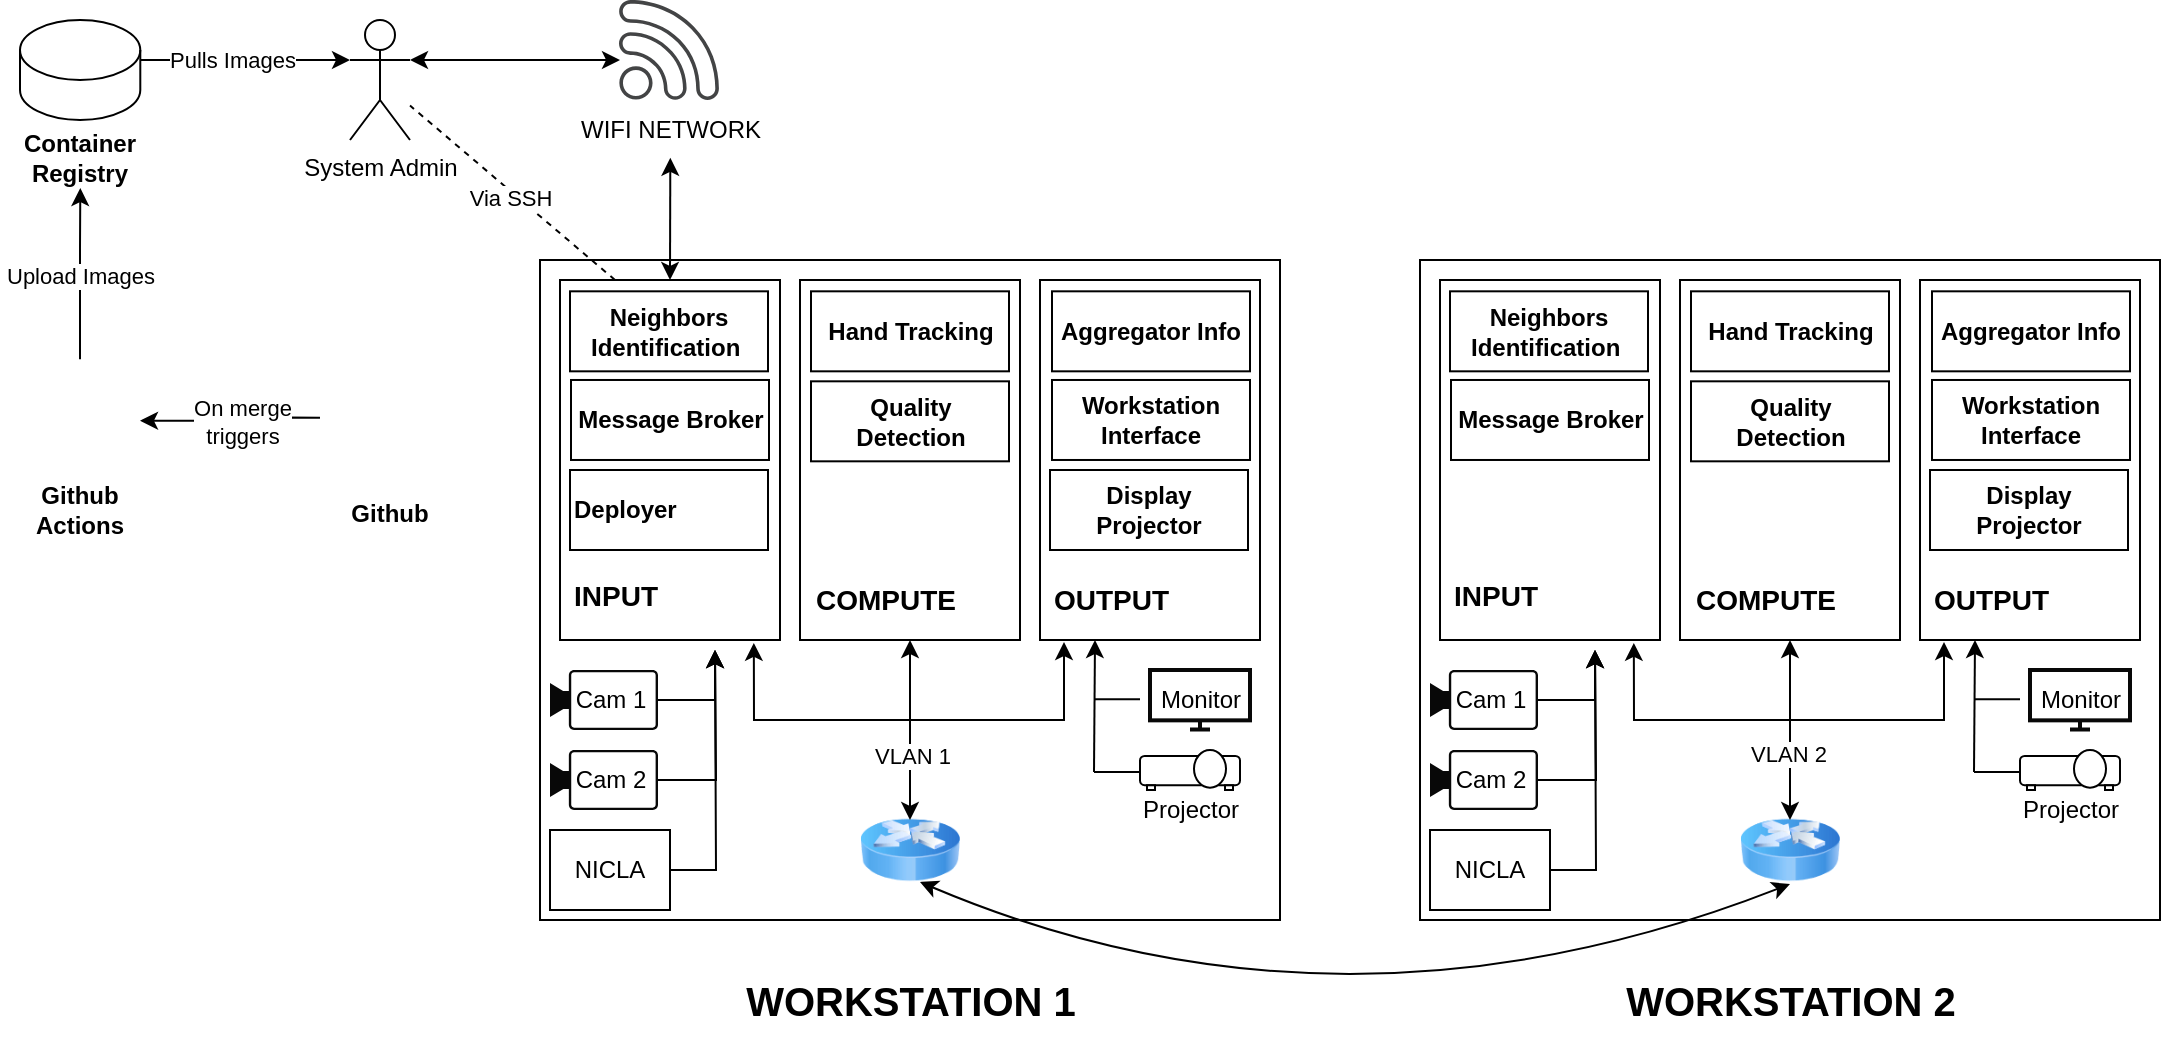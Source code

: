 <mxfile version="26.1.0">
  <diagram name="Page-1" id="fSu1nvBmL-WLOgnBngZi">
    <mxGraphModel dx="2759" dy="2309" grid="1" gridSize="10" guides="1" tooltips="1" connect="1" arrows="1" fold="1" page="1" pageScale="1" pageWidth="850" pageHeight="1100" math="0" shadow="0">
      <root>
        <mxCell id="0" />
        <mxCell id="1" parent="0" />
        <mxCell id="gEsfyHYxPAKIMErTJ0Sl-6" value="" style="rounded=0;whiteSpace=wrap;html=1;align=left;" parent="1" vertex="1">
          <mxGeometry x="120" y="120" width="370" height="330" as="geometry" />
        </mxCell>
        <mxCell id="gEsfyHYxPAKIMErTJ0Sl-7" value="" style="rounded=0;whiteSpace=wrap;html=1;" parent="1" vertex="1">
          <mxGeometry x="130" y="130" width="110" height="180" as="geometry" />
        </mxCell>
        <mxCell id="gEsfyHYxPAKIMErTJ0Sl-8" value="" style="rounded=0;whiteSpace=wrap;html=1;" parent="1" vertex="1">
          <mxGeometry x="250" y="130" width="110" height="180" as="geometry" />
        </mxCell>
        <mxCell id="gEsfyHYxPAKIMErTJ0Sl-9" value="" style="rounded=0;whiteSpace=wrap;html=1;" parent="1" vertex="1">
          <mxGeometry x="370" y="130" width="110" height="180" as="geometry" />
        </mxCell>
        <mxCell id="gEsfyHYxPAKIMErTJ0Sl-16" value="" style="shape=image;verticalLabelPosition=bottom;labelBackgroundColor=default;verticalAlign=top;aspect=fixed;imageAspect=0;image=https://231webdev.com/wp-content/uploads/2015/05/RaspberryPi-logo.png;" parent="1" vertex="1">
          <mxGeometry x="454" y="277.21" width="20" height="25.59" as="geometry" />
        </mxCell>
        <mxCell id="gEsfyHYxPAKIMErTJ0Sl-17" value="" style="shape=image;verticalLabelPosition=bottom;labelBackgroundColor=default;verticalAlign=top;aspect=fixed;imageAspect=0;image=https://231webdev.com/wp-content/uploads/2015/05/RaspberryPi-logo.png;" parent="1" vertex="1">
          <mxGeometry x="214" y="275.0" width="20" height="25.59" as="geometry" />
        </mxCell>
        <mxCell id="gEsfyHYxPAKIMErTJ0Sl-19" value="" style="shape=image;verticalLabelPosition=bottom;labelBackgroundColor=default;verticalAlign=top;aspect=fixed;imageAspect=0;image=https://www.mouser.com/images/suppliers/logos/google-coral.png;" parent="1" vertex="1">
          <mxGeometry x="332.28" y="285" width="22.22" height="10" as="geometry" />
        </mxCell>
        <mxCell id="gEsfyHYxPAKIMErTJ0Sl-25" style="edgeStyle=orthogonalEdgeStyle;rounded=0;orthogonalLoop=1;jettySize=auto;html=1;exitX=1;exitY=0.5;exitDx=0;exitDy=0;exitPerimeter=0;entryX=0.75;entryY=1;entryDx=0;entryDy=0;" parent="1" source="gEsfyHYxPAKIMErTJ0Sl-20" edge="1">
          <mxGeometry relative="1" as="geometry">
            <mxPoint x="207.5" y="315" as="targetPoint" />
          </mxGeometry>
        </mxCell>
        <mxCell id="gEsfyHYxPAKIMErTJ0Sl-20" value="" style="points=[[0,0.5,0],[0.19,0.02,0],[0.59,0,0],[0.985,0.02,0],[1,0.5,0],[0.985,0.98,0],[0.59,1,0],[0.19,0.98,0]];verticalLabelPosition=bottom;sketch=0;html=1;verticalAlign=top;aspect=fixed;align=center;pointerEvents=1;shape=mxgraph.cisco19.camera;fillColor=#080808;strokeColor=none;" parent="1" vertex="1">
          <mxGeometry x="125" y="365" width="54" height="30" as="geometry" />
        </mxCell>
        <mxCell id="gEsfyHYxPAKIMErTJ0Sl-26" style="edgeStyle=orthogonalEdgeStyle;rounded=0;orthogonalLoop=1;jettySize=auto;html=1;exitX=1;exitY=0.5;exitDx=0;exitDy=0;exitPerimeter=0;entryX=0.75;entryY=1;entryDx=0;entryDy=0;" parent="1" source="gEsfyHYxPAKIMErTJ0Sl-21" edge="1">
          <mxGeometry relative="1" as="geometry">
            <mxPoint x="207.5" y="315" as="targetPoint" />
          </mxGeometry>
        </mxCell>
        <mxCell id="gEsfyHYxPAKIMErTJ0Sl-21" value="" style="points=[[0,0.5,0],[0.19,0.02,0],[0.59,0,0],[0.985,0.02,0],[1,0.5,0],[0.985,0.98,0],[0.59,1,0],[0.19,0.98,0]];verticalLabelPosition=bottom;sketch=0;html=1;verticalAlign=top;aspect=fixed;align=center;pointerEvents=1;shape=mxgraph.cisco19.camera;fillColor=#080808;strokeColor=none;" parent="1" vertex="1">
          <mxGeometry x="125" y="325" width="54" height="30" as="geometry" />
        </mxCell>
        <mxCell id="gEsfyHYxPAKIMErTJ0Sl-23" style="edgeStyle=orthogonalEdgeStyle;rounded=0;orthogonalLoop=1;jettySize=auto;html=1;exitX=1;exitY=0.5;exitDx=0;exitDy=0;entryX=0.75;entryY=1;entryDx=0;entryDy=0;" parent="1" source="gEsfyHYxPAKIMErTJ0Sl-22" edge="1">
          <mxGeometry relative="1" as="geometry">
            <mxPoint x="207.5" y="315" as="targetPoint" />
          </mxGeometry>
        </mxCell>
        <mxCell id="gEsfyHYxPAKIMErTJ0Sl-22" value="NICLA" style="rounded=0;whiteSpace=wrap;html=1;" parent="1" vertex="1">
          <mxGeometry x="125" y="405" width="60" height="40" as="geometry" />
        </mxCell>
        <mxCell id="gEsfyHYxPAKIMErTJ0Sl-34" value="&lt;b&gt;&lt;font style=&quot;font-size: 20px;&quot;&gt;WORKSTATION 1&lt;/font&gt;&lt;/b&gt;" style="text;html=1;align=center;verticalAlign=middle;resizable=0;points=[];autosize=1;strokeColor=none;fillColor=none;" parent="1" vertex="1">
          <mxGeometry x="210" y="470" width="190" height="40" as="geometry" />
        </mxCell>
        <mxCell id="gEsfyHYxPAKIMErTJ0Sl-35" value="Cam 1" style="text;html=1;align=center;verticalAlign=middle;resizable=0;points=[];autosize=1;strokeColor=none;fillColor=none;" parent="1" vertex="1">
          <mxGeometry x="125" y="324.75" width="60" height="30" as="geometry" />
        </mxCell>
        <mxCell id="gEsfyHYxPAKIMErTJ0Sl-36" value="Cam 2" style="text;html=1;align=center;verticalAlign=middle;resizable=0;points=[];autosize=1;strokeColor=none;fillColor=none;" parent="1" vertex="1">
          <mxGeometry x="125" y="365" width="60" height="30" as="geometry" />
        </mxCell>
        <mxCell id="gEsfyHYxPAKIMErTJ0Sl-115" value="&lt;b&gt;&lt;font style=&quot;font-size: 14px;&quot;&gt;INPUT&lt;/font&gt;&lt;/b&gt;" style="text;html=1;align=left;verticalAlign=middle;whiteSpace=wrap;rounded=0;" parent="1" vertex="1">
          <mxGeometry x="135" y="272.79" width="70" height="30" as="geometry" />
        </mxCell>
        <mxCell id="gEsfyHYxPAKIMErTJ0Sl-116" value="&lt;b&gt;&lt;font style=&quot;font-size: 14px;&quot;&gt;COMPUTE&lt;/font&gt;&lt;/b&gt;" style="text;html=1;align=left;verticalAlign=middle;whiteSpace=wrap;rounded=0;" parent="1" vertex="1">
          <mxGeometry x="255.5" y="275" width="75.5" height="30" as="geometry" />
        </mxCell>
        <mxCell id="gEsfyHYxPAKIMErTJ0Sl-117" value="&lt;b&gt;&lt;font style=&quot;font-size: 14px;&quot;&gt;OUTPUT&lt;/font&gt;&lt;/b&gt;" style="text;html=1;align=left;verticalAlign=middle;whiteSpace=wrap;rounded=0;" parent="1" vertex="1">
          <mxGeometry x="375" y="275" width="80" height="30" as="geometry" />
        </mxCell>
        <mxCell id="gEsfyHYxPAKIMErTJ0Sl-120" value="&lt;b&gt;Neighbors Identification&amp;nbsp;&lt;/b&gt;" style="rounded=0;whiteSpace=wrap;html=1;" parent="1" vertex="1">
          <mxGeometry x="135" y="135.66" width="99" height="40" as="geometry" />
        </mxCell>
        <mxCell id="gEsfyHYxPAKIMErTJ0Sl-122" value="&lt;b&gt;&lt;font&gt;Hand Tracking&lt;/font&gt;&lt;/b&gt;" style="rounded=0;whiteSpace=wrap;html=1;" parent="1" vertex="1">
          <mxGeometry x="255.5" y="135.66" width="99" height="40" as="geometry" />
        </mxCell>
        <mxCell id="gEsfyHYxPAKIMErTJ0Sl-123" value="&lt;b&gt;Workstation Interface&lt;/b&gt;" style="rounded=0;whiteSpace=wrap;html=1;" parent="1" vertex="1">
          <mxGeometry x="376" y="179.99" width="99" height="40" as="geometry" />
        </mxCell>
        <mxCell id="gEsfyHYxPAKIMErTJ0Sl-180" style="edgeStyle=orthogonalEdgeStyle;rounded=0;orthogonalLoop=1;jettySize=auto;html=1;exitX=0;exitY=0.5;exitDx=0;exitDy=0;entryX=1;entryY=0.5;entryDx=0;entryDy=0;" parent="1" source="gEsfyHYxPAKIMErTJ0Sl-174" edge="1" target="gEsfyHYxPAKIMErTJ0Sl-164">
          <mxGeometry relative="1" as="geometry">
            <mxPoint x="-20" y="274.34" as="targetPoint" />
            <Array as="points">
              <mxPoint x="-5" y="198.34" />
              <mxPoint x="-5" y="200.34" />
              <mxPoint x="-80" y="200.34" />
            </Array>
          </mxGeometry>
        </mxCell>
        <mxCell id="gEsfyHYxPAKIMErTJ0Sl-181" value="On merge&lt;div&gt;triggers&lt;/div&gt;" style="edgeLabel;html=1;align=center;verticalAlign=middle;resizable=0;points=[];" parent="gEsfyHYxPAKIMErTJ0Sl-180" vertex="1" connectable="0">
          <mxGeometry x="-0.122" relative="1" as="geometry">
            <mxPoint as="offset" />
          </mxGeometry>
        </mxCell>
        <mxCell id="gEsfyHYxPAKIMErTJ0Sl-182" style="edgeStyle=orthogonalEdgeStyle;rounded=0;orthogonalLoop=1;jettySize=auto;html=1;exitX=0.5;exitY=0;exitDx=0;exitDy=0;entryX=0.5;entryY=1;entryDx=0;entryDy=0;" parent="1" source="gEsfyHYxPAKIMErTJ0Sl-164" target="gEsfyHYxPAKIMErTJ0Sl-178" edge="1">
          <mxGeometry relative="1" as="geometry">
            <Array as="points">
              <mxPoint x="-110" y="114.34" />
              <mxPoint x="-110" y="114.34" />
            </Array>
          </mxGeometry>
        </mxCell>
        <mxCell id="gEsfyHYxPAKIMErTJ0Sl-183" value="Upload Images" style="edgeLabel;html=1;align=center;verticalAlign=middle;resizable=0;points=[];" parent="gEsfyHYxPAKIMErTJ0Sl-182" vertex="1" connectable="0">
          <mxGeometry x="0.101" y="1" relative="1" as="geometry">
            <mxPoint x="1" y="5" as="offset" />
          </mxGeometry>
        </mxCell>
        <mxCell id="FbwTpNLZBk-BrfY8ni0u-1" value="" style="image;html=1;image=img/lib/clip_art/networking/Router_Icon_128x128.png" vertex="1" parent="1">
          <mxGeometry x="280" y="385" width="50" height="60" as="geometry" />
        </mxCell>
        <mxCell id="FbwTpNLZBk-BrfY8ni0u-4" value="&lt;b&gt;Quality Detection&lt;/b&gt;" style="rounded=0;whiteSpace=wrap;html=1;" vertex="1" parent="1">
          <mxGeometry x="255.5" y="180.66" width="99" height="40" as="geometry" />
        </mxCell>
        <mxCell id="FbwTpNLZBk-BrfY8ni0u-5" value="&lt;b&gt;Display Projector&lt;/b&gt;" style="rounded=0;whiteSpace=wrap;html=1;" vertex="1" parent="1">
          <mxGeometry x="375" y="225" width="99" height="40" as="geometry" />
        </mxCell>
        <mxCell id="FbwTpNLZBk-BrfY8ni0u-6" value="&lt;b&gt;Aggregator Info&lt;br&gt;&lt;/b&gt;" style="rounded=0;whiteSpace=wrap;html=1;" vertex="1" parent="1">
          <mxGeometry x="376" y="135.66" width="99" height="40" as="geometry" />
        </mxCell>
        <mxCell id="FbwTpNLZBk-BrfY8ni0u-7" value="" style="group" vertex="1" connectable="0" parent="1">
          <mxGeometry x="410" y="365" width="70" height="45" as="geometry" />
        </mxCell>
        <mxCell id="gEsfyHYxPAKIMErTJ0Sl-29" value="" style="fontColor=#0066CC;verticalAlign=top;verticalLabelPosition=bottom;labelPosition=center;align=center;html=1;outlineConnect=0;fillColor=default;strokeColor=default;gradientColor=none;gradientDirection=north;strokeWidth=10;shape=mxgraph.networks.video_projector;perimeterSpacing=0;" parent="FbwTpNLZBk-BrfY8ni0u-7" vertex="1">
          <mxGeometry x="10" width="50" height="20" as="geometry" />
        </mxCell>
        <mxCell id="gEsfyHYxPAKIMErTJ0Sl-38" value="Projector" style="text;html=1;align=center;verticalAlign=middle;resizable=0;points=[];autosize=1;strokeColor=none;fillColor=none;" parent="FbwTpNLZBk-BrfY8ni0u-7" vertex="1">
          <mxGeometry y="15" width="70" height="30" as="geometry" />
        </mxCell>
        <mxCell id="FbwTpNLZBk-BrfY8ni0u-8" value="" style="group" vertex="1" connectable="0" parent="1">
          <mxGeometry x="419.85" y="324.75" width="60" height="30" as="geometry" />
        </mxCell>
        <mxCell id="gEsfyHYxPAKIMErTJ0Sl-28" value="" style="html=1;verticalLabelPosition=bottom;align=center;labelBackgroundColor=#ffffff;verticalAlign=top;strokeWidth=2;strokeColor=#080808;shadow=0;dashed=0;shape=mxgraph.ios7.icons.monitor;fillColor=default;" parent="FbwTpNLZBk-BrfY8ni0u-8" vertex="1">
          <mxGeometry x="5.15" y="0.25" width="50" height="29.75" as="geometry" />
        </mxCell>
        <mxCell id="gEsfyHYxPAKIMErTJ0Sl-37" value="Monitor" style="text;html=1;align=center;verticalAlign=middle;resizable=0;points=[];autosize=1;strokeColor=none;fillColor=none;" parent="FbwTpNLZBk-BrfY8ni0u-8" vertex="1">
          <mxGeometry width="60" height="30" as="geometry" />
        </mxCell>
        <mxCell id="FbwTpNLZBk-BrfY8ni0u-9" value="&lt;b&gt;Message Broker&lt;/b&gt;" style="rounded=0;whiteSpace=wrap;html=1;" vertex="1" parent="1">
          <mxGeometry x="135.5" y="179.99" width="99" height="40" as="geometry" />
        </mxCell>
        <mxCell id="FbwTpNLZBk-BrfY8ni0u-11" value="" style="endArrow=classic;html=1;rounded=0;entryX=0.25;entryY=1;entryDx=0;entryDy=0;" edge="1" parent="1" target="gEsfyHYxPAKIMErTJ0Sl-9">
          <mxGeometry width="50" height="50" relative="1" as="geometry">
            <mxPoint x="397" y="376" as="sourcePoint" />
            <mxPoint x="400" y="370" as="targetPoint" />
          </mxGeometry>
        </mxCell>
        <mxCell id="FbwTpNLZBk-BrfY8ni0u-12" value="" style="endArrow=none;html=1;rounded=0;" edge="1" parent="1">
          <mxGeometry width="50" height="50" relative="1" as="geometry">
            <mxPoint x="420" y="376" as="sourcePoint" />
            <mxPoint x="397" y="376" as="targetPoint" />
          </mxGeometry>
        </mxCell>
        <mxCell id="FbwTpNLZBk-BrfY8ni0u-13" value="" style="endArrow=none;html=1;rounded=0;" edge="1" parent="1">
          <mxGeometry width="50" height="50" relative="1" as="geometry">
            <mxPoint x="420" y="339.67" as="sourcePoint" />
            <mxPoint x="397" y="339.67" as="targetPoint" />
          </mxGeometry>
        </mxCell>
        <mxCell id="FbwTpNLZBk-BrfY8ni0u-16" value="" style="endArrow=classic;startArrow=classic;html=1;rounded=0;entryX=0.5;entryY=1;entryDx=0;entryDy=0;" edge="1" parent="1" target="gEsfyHYxPAKIMErTJ0Sl-8">
          <mxGeometry width="50" height="50" relative="1" as="geometry">
            <mxPoint x="305" y="400" as="sourcePoint" />
            <mxPoint x="360" y="470" as="targetPoint" />
          </mxGeometry>
        </mxCell>
        <mxCell id="FbwTpNLZBk-BrfY8ni0u-71" value="VLAN 1" style="edgeLabel;html=1;align=center;verticalAlign=middle;resizable=0;points=[];" vertex="1" connectable="0" parent="FbwTpNLZBk-BrfY8ni0u-16">
          <mxGeometry x="-0.278" y="-1" relative="1" as="geometry">
            <mxPoint as="offset" />
          </mxGeometry>
        </mxCell>
        <mxCell id="FbwTpNLZBk-BrfY8ni0u-17" value="" style="endArrow=classic;html=1;rounded=0;entryX=0.881;entryY=1.008;entryDx=0;entryDy=0;entryPerimeter=0;" edge="1" parent="1" target="gEsfyHYxPAKIMErTJ0Sl-7">
          <mxGeometry width="50" height="50" relative="1" as="geometry">
            <mxPoint x="305" y="350" as="sourcePoint" />
            <mxPoint x="330" y="500" as="targetPoint" />
            <Array as="points">
              <mxPoint x="227" y="350" />
            </Array>
          </mxGeometry>
        </mxCell>
        <mxCell id="FbwTpNLZBk-BrfY8ni0u-18" value="" style="endArrow=classic;html=1;rounded=0;entryX=0.881;entryY=1.008;entryDx=0;entryDy=0;entryPerimeter=0;" edge="1" parent="1">
          <mxGeometry width="50" height="50" relative="1" as="geometry">
            <mxPoint x="304" y="350" as="sourcePoint" />
            <mxPoint x="382" y="311" as="targetPoint" />
            <Array as="points">
              <mxPoint x="382" y="350" />
            </Array>
          </mxGeometry>
        </mxCell>
        <mxCell id="FbwTpNLZBk-BrfY8ni0u-20" value="" style="rounded=0;whiteSpace=wrap;html=1;align=left;" vertex="1" parent="1">
          <mxGeometry x="560.0" y="120" width="370" height="330" as="geometry" />
        </mxCell>
        <mxCell id="FbwTpNLZBk-BrfY8ni0u-21" value="" style="rounded=0;whiteSpace=wrap;html=1;" vertex="1" parent="1">
          <mxGeometry x="570.0" y="130" width="110" height="180" as="geometry" />
        </mxCell>
        <mxCell id="FbwTpNLZBk-BrfY8ni0u-22" value="" style="rounded=0;whiteSpace=wrap;html=1;" vertex="1" parent="1">
          <mxGeometry x="690.0" y="130" width="110" height="180" as="geometry" />
        </mxCell>
        <mxCell id="FbwTpNLZBk-BrfY8ni0u-23" value="" style="rounded=0;whiteSpace=wrap;html=1;" vertex="1" parent="1">
          <mxGeometry x="810.0" y="130" width="110" height="180" as="geometry" />
        </mxCell>
        <mxCell id="FbwTpNLZBk-BrfY8ni0u-24" value="" style="shape=image;verticalLabelPosition=bottom;labelBackgroundColor=default;verticalAlign=top;aspect=fixed;imageAspect=0;image=https://231webdev.com/wp-content/uploads/2015/05/RaspberryPi-logo.png;" vertex="1" parent="1">
          <mxGeometry x="894.0" y="277.21" width="20" height="25.59" as="geometry" />
        </mxCell>
        <mxCell id="FbwTpNLZBk-BrfY8ni0u-25" value="" style="shape=image;verticalLabelPosition=bottom;labelBackgroundColor=default;verticalAlign=top;aspect=fixed;imageAspect=0;image=https://231webdev.com/wp-content/uploads/2015/05/RaspberryPi-logo.png;" vertex="1" parent="1">
          <mxGeometry x="654.0" y="275.0" width="20" height="25.59" as="geometry" />
        </mxCell>
        <mxCell id="FbwTpNLZBk-BrfY8ni0u-26" value="" style="shape=image;verticalLabelPosition=bottom;labelBackgroundColor=default;verticalAlign=top;aspect=fixed;imageAspect=0;image=https://www.mouser.com/images/suppliers/logos/google-coral.png;" vertex="1" parent="1">
          <mxGeometry x="772.28" y="285" width="22.22" height="10" as="geometry" />
        </mxCell>
        <mxCell id="FbwTpNLZBk-BrfY8ni0u-27" style="edgeStyle=orthogonalEdgeStyle;rounded=0;orthogonalLoop=1;jettySize=auto;html=1;exitX=1;exitY=0.5;exitDx=0;exitDy=0;exitPerimeter=0;entryX=0.75;entryY=1;entryDx=0;entryDy=0;" edge="1" parent="1" source="FbwTpNLZBk-BrfY8ni0u-28">
          <mxGeometry relative="1" as="geometry">
            <mxPoint x="647.5" y="315" as="targetPoint" />
          </mxGeometry>
        </mxCell>
        <mxCell id="FbwTpNLZBk-BrfY8ni0u-28" value="" style="points=[[0,0.5,0],[0.19,0.02,0],[0.59,0,0],[0.985,0.02,0],[1,0.5,0],[0.985,0.98,0],[0.59,1,0],[0.19,0.98,0]];verticalLabelPosition=bottom;sketch=0;html=1;verticalAlign=top;aspect=fixed;align=center;pointerEvents=1;shape=mxgraph.cisco19.camera;fillColor=#080808;strokeColor=none;" vertex="1" parent="1">
          <mxGeometry x="565.0" y="365" width="54" height="30" as="geometry" />
        </mxCell>
        <mxCell id="FbwTpNLZBk-BrfY8ni0u-29" style="edgeStyle=orthogonalEdgeStyle;rounded=0;orthogonalLoop=1;jettySize=auto;html=1;exitX=1;exitY=0.5;exitDx=0;exitDy=0;exitPerimeter=0;entryX=0.75;entryY=1;entryDx=0;entryDy=0;" edge="1" parent="1" source="FbwTpNLZBk-BrfY8ni0u-30">
          <mxGeometry relative="1" as="geometry">
            <mxPoint x="647.5" y="315" as="targetPoint" />
          </mxGeometry>
        </mxCell>
        <mxCell id="FbwTpNLZBk-BrfY8ni0u-30" value="" style="points=[[0,0.5,0],[0.19,0.02,0],[0.59,0,0],[0.985,0.02,0],[1,0.5,0],[0.985,0.98,0],[0.59,1,0],[0.19,0.98,0]];verticalLabelPosition=bottom;sketch=0;html=1;verticalAlign=top;aspect=fixed;align=center;pointerEvents=1;shape=mxgraph.cisco19.camera;fillColor=#080808;strokeColor=none;" vertex="1" parent="1">
          <mxGeometry x="565.0" y="325" width="54" height="30" as="geometry" />
        </mxCell>
        <mxCell id="FbwTpNLZBk-BrfY8ni0u-31" style="edgeStyle=orthogonalEdgeStyle;rounded=0;orthogonalLoop=1;jettySize=auto;html=1;exitX=1;exitY=0.5;exitDx=0;exitDy=0;entryX=0.75;entryY=1;entryDx=0;entryDy=0;" edge="1" parent="1" source="FbwTpNLZBk-BrfY8ni0u-32">
          <mxGeometry relative="1" as="geometry">
            <mxPoint x="647.5" y="315" as="targetPoint" />
          </mxGeometry>
        </mxCell>
        <mxCell id="FbwTpNLZBk-BrfY8ni0u-32" value="NICLA" style="rounded=0;whiteSpace=wrap;html=1;" vertex="1" parent="1">
          <mxGeometry x="565.0" y="405" width="60" height="40" as="geometry" />
        </mxCell>
        <mxCell id="FbwTpNLZBk-BrfY8ni0u-33" value="&lt;b&gt;&lt;font style=&quot;font-size: 20px;&quot;&gt;WORKSTATION 2&lt;/font&gt;&lt;/b&gt;" style="text;html=1;align=center;verticalAlign=middle;resizable=0;points=[];autosize=1;strokeColor=none;fillColor=none;" vertex="1" parent="1">
          <mxGeometry x="650.0" y="470" width="190" height="40" as="geometry" />
        </mxCell>
        <mxCell id="FbwTpNLZBk-BrfY8ni0u-34" value="Cam 1" style="text;html=1;align=center;verticalAlign=middle;resizable=0;points=[];autosize=1;strokeColor=none;fillColor=none;" vertex="1" parent="1">
          <mxGeometry x="565.0" y="324.75" width="60" height="30" as="geometry" />
        </mxCell>
        <mxCell id="FbwTpNLZBk-BrfY8ni0u-35" value="Cam 2" style="text;html=1;align=center;verticalAlign=middle;resizable=0;points=[];autosize=1;strokeColor=none;fillColor=none;" vertex="1" parent="1">
          <mxGeometry x="565.0" y="365" width="60" height="30" as="geometry" />
        </mxCell>
        <mxCell id="FbwTpNLZBk-BrfY8ni0u-36" value="&lt;b&gt;&lt;font style=&quot;font-size: 14px;&quot;&gt;INPUT&lt;/font&gt;&lt;/b&gt;" style="text;html=1;align=left;verticalAlign=middle;whiteSpace=wrap;rounded=0;" vertex="1" parent="1">
          <mxGeometry x="575.0" y="272.79" width="70" height="30" as="geometry" />
        </mxCell>
        <mxCell id="FbwTpNLZBk-BrfY8ni0u-37" value="&lt;b&gt;&lt;font style=&quot;font-size: 14px;&quot;&gt;COMPUTE&lt;/font&gt;&lt;/b&gt;" style="text;html=1;align=left;verticalAlign=middle;whiteSpace=wrap;rounded=0;" vertex="1" parent="1">
          <mxGeometry x="695.5" y="275" width="75.5" height="30" as="geometry" />
        </mxCell>
        <mxCell id="FbwTpNLZBk-BrfY8ni0u-38" value="&lt;b&gt;&lt;font style=&quot;font-size: 14px;&quot;&gt;OUTPUT&lt;/font&gt;&lt;/b&gt;" style="text;html=1;align=left;verticalAlign=middle;whiteSpace=wrap;rounded=0;" vertex="1" parent="1">
          <mxGeometry x="815.0" y="275" width="80" height="30" as="geometry" />
        </mxCell>
        <mxCell id="FbwTpNLZBk-BrfY8ni0u-39" value="&lt;b&gt;Neighbors Identification&amp;nbsp;&lt;/b&gt;" style="rounded=0;whiteSpace=wrap;html=1;" vertex="1" parent="1">
          <mxGeometry x="575.0" y="135.66" width="99" height="40" as="geometry" />
        </mxCell>
        <mxCell id="FbwTpNLZBk-BrfY8ni0u-40" value="&lt;b&gt;&lt;font&gt;Hand Tracking&lt;/font&gt;&lt;/b&gt;" style="rounded=0;whiteSpace=wrap;html=1;" vertex="1" parent="1">
          <mxGeometry x="695.5" y="135.66" width="99" height="40" as="geometry" />
        </mxCell>
        <mxCell id="FbwTpNLZBk-BrfY8ni0u-41" value="&lt;b&gt;Workstation Interface&lt;/b&gt;" style="rounded=0;whiteSpace=wrap;html=1;" vertex="1" parent="1">
          <mxGeometry x="816.0" y="179.99" width="99" height="40" as="geometry" />
        </mxCell>
        <mxCell id="FbwTpNLZBk-BrfY8ni0u-42" value="" style="image;html=1;image=img/lib/clip_art/networking/Router_Icon_128x128.png" vertex="1" parent="1">
          <mxGeometry x="720.0" y="385" width="50" height="60" as="geometry" />
        </mxCell>
        <mxCell id="FbwTpNLZBk-BrfY8ni0u-43" value="&lt;b&gt;Quality Detection&lt;/b&gt;" style="rounded=0;whiteSpace=wrap;html=1;" vertex="1" parent="1">
          <mxGeometry x="695.5" y="180.66" width="99" height="40" as="geometry" />
        </mxCell>
        <mxCell id="FbwTpNLZBk-BrfY8ni0u-44" value="&lt;b&gt;Display Projector&lt;/b&gt;" style="rounded=0;whiteSpace=wrap;html=1;" vertex="1" parent="1">
          <mxGeometry x="815.0" y="225" width="99" height="40" as="geometry" />
        </mxCell>
        <mxCell id="FbwTpNLZBk-BrfY8ni0u-45" value="&lt;b&gt;Aggregator Info&lt;br&gt;&lt;/b&gt;" style="rounded=0;whiteSpace=wrap;html=1;" vertex="1" parent="1">
          <mxGeometry x="816.0" y="135.66" width="99" height="40" as="geometry" />
        </mxCell>
        <mxCell id="FbwTpNLZBk-BrfY8ni0u-46" value="" style="group" vertex="1" connectable="0" parent="1">
          <mxGeometry x="850.0" y="365" width="70" height="45" as="geometry" />
        </mxCell>
        <mxCell id="FbwTpNLZBk-BrfY8ni0u-47" value="" style="fontColor=#0066CC;verticalAlign=top;verticalLabelPosition=bottom;labelPosition=center;align=center;html=1;outlineConnect=0;fillColor=default;strokeColor=default;gradientColor=none;gradientDirection=north;strokeWidth=10;shape=mxgraph.networks.video_projector;perimeterSpacing=0;" vertex="1" parent="FbwTpNLZBk-BrfY8ni0u-46">
          <mxGeometry x="10" width="50" height="20" as="geometry" />
        </mxCell>
        <mxCell id="FbwTpNLZBk-BrfY8ni0u-48" value="Projector" style="text;html=1;align=center;verticalAlign=middle;resizable=0;points=[];autosize=1;strokeColor=none;fillColor=none;" vertex="1" parent="FbwTpNLZBk-BrfY8ni0u-46">
          <mxGeometry y="15" width="70" height="30" as="geometry" />
        </mxCell>
        <mxCell id="FbwTpNLZBk-BrfY8ni0u-49" value="" style="group" vertex="1" connectable="0" parent="1">
          <mxGeometry x="859.85" y="324.75" width="60" height="30" as="geometry" />
        </mxCell>
        <mxCell id="FbwTpNLZBk-BrfY8ni0u-50" value="" style="html=1;verticalLabelPosition=bottom;align=center;labelBackgroundColor=#ffffff;verticalAlign=top;strokeWidth=2;strokeColor=#080808;shadow=0;dashed=0;shape=mxgraph.ios7.icons.monitor;fillColor=default;" vertex="1" parent="FbwTpNLZBk-BrfY8ni0u-49">
          <mxGeometry x="5.15" y="0.25" width="50" height="29.75" as="geometry" />
        </mxCell>
        <mxCell id="FbwTpNLZBk-BrfY8ni0u-51" value="Monitor" style="text;html=1;align=center;verticalAlign=middle;resizable=0;points=[];autosize=1;strokeColor=none;fillColor=none;" vertex="1" parent="FbwTpNLZBk-BrfY8ni0u-49">
          <mxGeometry width="60" height="30" as="geometry" />
        </mxCell>
        <mxCell id="FbwTpNLZBk-BrfY8ni0u-52" value="&lt;b&gt;Message Broker&lt;/b&gt;" style="rounded=0;whiteSpace=wrap;html=1;" vertex="1" parent="1">
          <mxGeometry x="575.5" y="179.99" width="99" height="40" as="geometry" />
        </mxCell>
        <mxCell id="FbwTpNLZBk-BrfY8ni0u-53" value="" style="endArrow=classic;html=1;rounded=0;entryX=0.25;entryY=1;entryDx=0;entryDy=0;" edge="1" parent="1" target="FbwTpNLZBk-BrfY8ni0u-23">
          <mxGeometry width="50" height="50" relative="1" as="geometry">
            <mxPoint x="837.0" y="376" as="sourcePoint" />
            <mxPoint x="840.0" y="370" as="targetPoint" />
          </mxGeometry>
        </mxCell>
        <mxCell id="FbwTpNLZBk-BrfY8ni0u-54" value="" style="endArrow=none;html=1;rounded=0;" edge="1" parent="1">
          <mxGeometry width="50" height="50" relative="1" as="geometry">
            <mxPoint x="860.0" y="376" as="sourcePoint" />
            <mxPoint x="837.0" y="376" as="targetPoint" />
          </mxGeometry>
        </mxCell>
        <mxCell id="FbwTpNLZBk-BrfY8ni0u-55" value="" style="endArrow=none;html=1;rounded=0;" edge="1" parent="1">
          <mxGeometry width="50" height="50" relative="1" as="geometry">
            <mxPoint x="860.0" y="339.67" as="sourcePoint" />
            <mxPoint x="837.0" y="339.67" as="targetPoint" />
          </mxGeometry>
        </mxCell>
        <mxCell id="FbwTpNLZBk-BrfY8ni0u-56" value="" style="endArrow=classic;startArrow=classic;html=1;rounded=0;entryX=0.5;entryY=1;entryDx=0;entryDy=0;" edge="1" parent="1" target="FbwTpNLZBk-BrfY8ni0u-22">
          <mxGeometry width="50" height="50" relative="1" as="geometry">
            <mxPoint x="745.0" y="400" as="sourcePoint" />
            <mxPoint x="800.0" y="470" as="targetPoint" />
          </mxGeometry>
        </mxCell>
        <mxCell id="FbwTpNLZBk-BrfY8ni0u-72" value="VLAN 2" style="edgeLabel;html=1;align=center;verticalAlign=middle;resizable=0;points=[];" vertex="1" connectable="0" parent="FbwTpNLZBk-BrfY8ni0u-56">
          <mxGeometry x="-0.262" y="1" relative="1" as="geometry">
            <mxPoint as="offset" />
          </mxGeometry>
        </mxCell>
        <mxCell id="FbwTpNLZBk-BrfY8ni0u-57" value="" style="endArrow=classic;html=1;rounded=0;entryX=0.881;entryY=1.008;entryDx=0;entryDy=0;entryPerimeter=0;" edge="1" parent="1" target="FbwTpNLZBk-BrfY8ni0u-21">
          <mxGeometry width="50" height="50" relative="1" as="geometry">
            <mxPoint x="745.0" y="350" as="sourcePoint" />
            <mxPoint x="770.0" y="500" as="targetPoint" />
            <Array as="points">
              <mxPoint x="667.0" y="350" />
            </Array>
          </mxGeometry>
        </mxCell>
        <mxCell id="FbwTpNLZBk-BrfY8ni0u-58" value="" style="endArrow=classic;html=1;rounded=0;entryX=0.881;entryY=1.008;entryDx=0;entryDy=0;entryPerimeter=0;" edge="1" parent="1">
          <mxGeometry width="50" height="50" relative="1" as="geometry">
            <mxPoint x="744.0" y="350" as="sourcePoint" />
            <mxPoint x="822.0" y="311" as="targetPoint" />
            <Array as="points">
              <mxPoint x="822.0" y="350" />
            </Array>
          </mxGeometry>
        </mxCell>
        <mxCell id="FbwTpNLZBk-BrfY8ni0u-59" value="" style="endArrow=classic;startArrow=classic;html=1;rounded=0;curved=1;" edge="1" parent="1">
          <mxGeometry width="50" height="50" relative="1" as="geometry">
            <mxPoint x="745" y="432" as="sourcePoint" />
            <mxPoint x="310" y="431" as="targetPoint" />
            <Array as="points">
              <mxPoint x="520" y="520" />
            </Array>
          </mxGeometry>
        </mxCell>
        <mxCell id="FbwTpNLZBk-BrfY8ni0u-60" value="&lt;b&gt;Deployer&lt;/b&gt;" style="rounded=0;whiteSpace=wrap;html=1;align=left;" vertex="1" parent="1">
          <mxGeometry x="135" y="225" width="99" height="40" as="geometry" />
        </mxCell>
        <mxCell id="gEsfyHYxPAKIMErTJ0Sl-172" value="" style="shape=image;verticalLabelPosition=bottom;labelBackgroundColor=default;verticalAlign=top;aspect=fixed;imageAspect=0;image=https://software-devops.com/wp-content/uploads/2021/04/ansible-logo-830x237.png;clipPath=inset(0% 53% 0% 18.67%);" parent="1" vertex="1">
          <mxGeometry x="193.58" y="225.0" width="40.42" height="40.9" as="geometry" />
        </mxCell>
        <mxCell id="FbwTpNLZBk-BrfY8ni0u-61" value="" style="group" vertex="1" connectable="0" parent="1">
          <mxGeometry x="-140" width="60.15" height="84" as="geometry" />
        </mxCell>
        <mxCell id="gEsfyHYxPAKIMErTJ0Sl-161" value="" style="shape=cylinder3;whiteSpace=wrap;html=1;boundedLbl=1;backgroundOutline=1;size=15;" parent="FbwTpNLZBk-BrfY8ni0u-61" vertex="1">
          <mxGeometry width="60.15" height="50" as="geometry" />
        </mxCell>
        <mxCell id="gEsfyHYxPAKIMErTJ0Sl-178" value="&lt;b&gt;Container&lt;/b&gt;&lt;div&gt;&lt;b&gt;Registry&lt;/b&gt;&lt;/div&gt;" style="text;html=1;align=center;verticalAlign=middle;whiteSpace=wrap;rounded=0;" parent="FbwTpNLZBk-BrfY8ni0u-61" vertex="1">
          <mxGeometry x="0.15" y="54" width="60" height="30" as="geometry" />
        </mxCell>
        <mxCell id="FbwTpNLZBk-BrfY8ni0u-62" value="" style="group" vertex="1" connectable="0" parent="1">
          <mxGeometry x="-150" y="351.0" width="60" height="94.0" as="geometry" />
        </mxCell>
        <mxCell id="gEsfyHYxPAKIMErTJ0Sl-179" value="&lt;b&gt;Github&lt;/b&gt;&lt;div&gt;&lt;b&gt;Actions&lt;/b&gt;&lt;/div&gt;" style="text;html=1;align=center;verticalAlign=middle;whiteSpace=wrap;rounded=0;" parent="FbwTpNLZBk-BrfY8ni0u-62" vertex="1">
          <mxGeometry x="10" y="-121.32" width="60" height="30" as="geometry" />
        </mxCell>
        <mxCell id="gEsfyHYxPAKIMErTJ0Sl-164" value="" style="shape=image;verticalLabelPosition=bottom;labelBackgroundColor=default;verticalAlign=top;aspect=fixed;imageAspect=0;image=https://vectorseek.com/wp-content/uploads/2023/09/GitHub-Actions-Logo-Vector.svg-.png;imageBorder=none;" parent="FbwTpNLZBk-BrfY8ni0u-62" vertex="1">
          <mxGeometry x="10" y="-181.32" width="60" height="60" as="geometry" />
        </mxCell>
        <mxCell id="FbwTpNLZBk-BrfY8ni0u-63" value="" style="group" vertex="1" connectable="0" parent="1">
          <mxGeometry x="10" y="163.84" width="70" height="96" as="geometry" />
        </mxCell>
        <mxCell id="gEsfyHYxPAKIMErTJ0Sl-174" value="" style="shape=image;verticalLabelPosition=bottom;labelBackgroundColor=default;verticalAlign=top;aspect=fixed;imageAspect=0;image=https://pngimg.com/uploads/github/github_PNG80.png;shadow=0;imageBorder=none;imageBackground=none;" parent="FbwTpNLZBk-BrfY8ni0u-63" vertex="1">
          <mxGeometry width="69.07" height="70" as="geometry" />
        </mxCell>
        <mxCell id="gEsfyHYxPAKIMErTJ0Sl-176" value="&lt;b&gt;Github&lt;/b&gt;" style="text;html=1;align=center;verticalAlign=middle;whiteSpace=wrap;rounded=0;" parent="FbwTpNLZBk-BrfY8ni0u-63" vertex="1">
          <mxGeometry y="70" width="70" height="26" as="geometry" />
        </mxCell>
        <mxCell id="FbwTpNLZBk-BrfY8ni0u-64" value="System Admin&lt;div&gt;&lt;br&gt;&lt;/div&gt;" style="shape=umlActor;verticalLabelPosition=bottom;verticalAlign=top;html=1;outlineConnect=0;" vertex="1" parent="1">
          <mxGeometry x="25" y="-2.842e-14" width="30" height="60" as="geometry" />
        </mxCell>
        <mxCell id="FbwTpNLZBk-BrfY8ni0u-75" value="" style="group" vertex="1" connectable="0" parent="1">
          <mxGeometry x="129.5" y="-10" width="110" height="80" as="geometry" />
        </mxCell>
        <mxCell id="FbwTpNLZBk-BrfY8ni0u-73" value="" style="sketch=0;pointerEvents=1;shadow=0;dashed=0;html=1;strokeColor=none;fillColor=#434445;aspect=fixed;labelPosition=center;verticalLabelPosition=bottom;verticalAlign=top;align=center;outlineConnect=0;shape=mxgraph.vvd.wi_fi;" vertex="1" parent="FbwTpNLZBk-BrfY8ni0u-75">
          <mxGeometry x="30" width="50" height="50" as="geometry" />
        </mxCell>
        <mxCell id="FbwTpNLZBk-BrfY8ni0u-74" value="WIFI NETWORK" style="text;html=1;align=center;verticalAlign=middle;resizable=0;points=[];autosize=1;strokeColor=none;fillColor=none;" vertex="1" parent="FbwTpNLZBk-BrfY8ni0u-75">
          <mxGeometry y="50" width="110" height="30" as="geometry" />
        </mxCell>
        <mxCell id="FbwTpNLZBk-BrfY8ni0u-76" value="" style="endArrow=classic;startArrow=classic;html=1;rounded=0;entryX=0.506;entryY=0.963;entryDx=0;entryDy=0;entryPerimeter=0;" edge="1" parent="1" target="FbwTpNLZBk-BrfY8ni0u-74">
          <mxGeometry width="50" height="50" relative="1" as="geometry">
            <mxPoint x="185" y="130" as="sourcePoint" />
            <mxPoint x="100" y="170" as="targetPoint" />
          </mxGeometry>
        </mxCell>
        <mxCell id="FbwTpNLZBk-BrfY8ni0u-77" value="" style="endArrow=classic;startArrow=classic;html=1;rounded=0;exitX=1;exitY=0.333;exitDx=0;exitDy=0;exitPerimeter=0;entryX=0.01;entryY=0.6;entryDx=0;entryDy=0;entryPerimeter=0;" edge="1" parent="1" source="FbwTpNLZBk-BrfY8ni0u-64" target="FbwTpNLZBk-BrfY8ni0u-73">
          <mxGeometry width="50" height="50" relative="1" as="geometry">
            <mxPoint x="70" y="140" as="sourcePoint" />
            <mxPoint x="161" y="13" as="targetPoint" />
          </mxGeometry>
        </mxCell>
        <mxCell id="FbwTpNLZBk-BrfY8ni0u-78" value="" style="endArrow=none;dashed=1;html=1;rounded=0;exitX=0.25;exitY=0;exitDx=0;exitDy=0;" edge="1" parent="1" source="gEsfyHYxPAKIMErTJ0Sl-7" target="FbwTpNLZBk-BrfY8ni0u-64">
          <mxGeometry width="50" height="50" relative="1" as="geometry">
            <mxPoint x="40" y="180" as="sourcePoint" />
            <mxPoint x="90" y="130" as="targetPoint" />
          </mxGeometry>
        </mxCell>
        <mxCell id="FbwTpNLZBk-BrfY8ni0u-79" value="Via SSH" style="edgeLabel;html=1;align=center;verticalAlign=middle;resizable=0;points=[];" vertex="1" connectable="0" parent="FbwTpNLZBk-BrfY8ni0u-78">
          <mxGeometry x="-0.006" y="3" relative="1" as="geometry">
            <mxPoint as="offset" />
          </mxGeometry>
        </mxCell>
        <mxCell id="FbwTpNLZBk-BrfY8ni0u-80" value="" style="endArrow=classic;html=1;rounded=0;exitX=1;exitY=0;exitDx=0;exitDy=20;exitPerimeter=0;" edge="1" parent="1" source="gEsfyHYxPAKIMErTJ0Sl-161">
          <mxGeometry width="50" height="50" relative="1" as="geometry">
            <mxPoint x="-15" y="20" as="sourcePoint" />
            <mxPoint x="25" y="20" as="targetPoint" />
          </mxGeometry>
        </mxCell>
        <mxCell id="FbwTpNLZBk-BrfY8ni0u-81" value="Pulls Images" style="edgeLabel;html=1;align=center;verticalAlign=middle;resizable=0;points=[];" vertex="1" connectable="0" parent="FbwTpNLZBk-BrfY8ni0u-80">
          <mxGeometry x="-0.125" y="1" relative="1" as="geometry">
            <mxPoint y="1" as="offset" />
          </mxGeometry>
        </mxCell>
      </root>
    </mxGraphModel>
  </diagram>
</mxfile>
